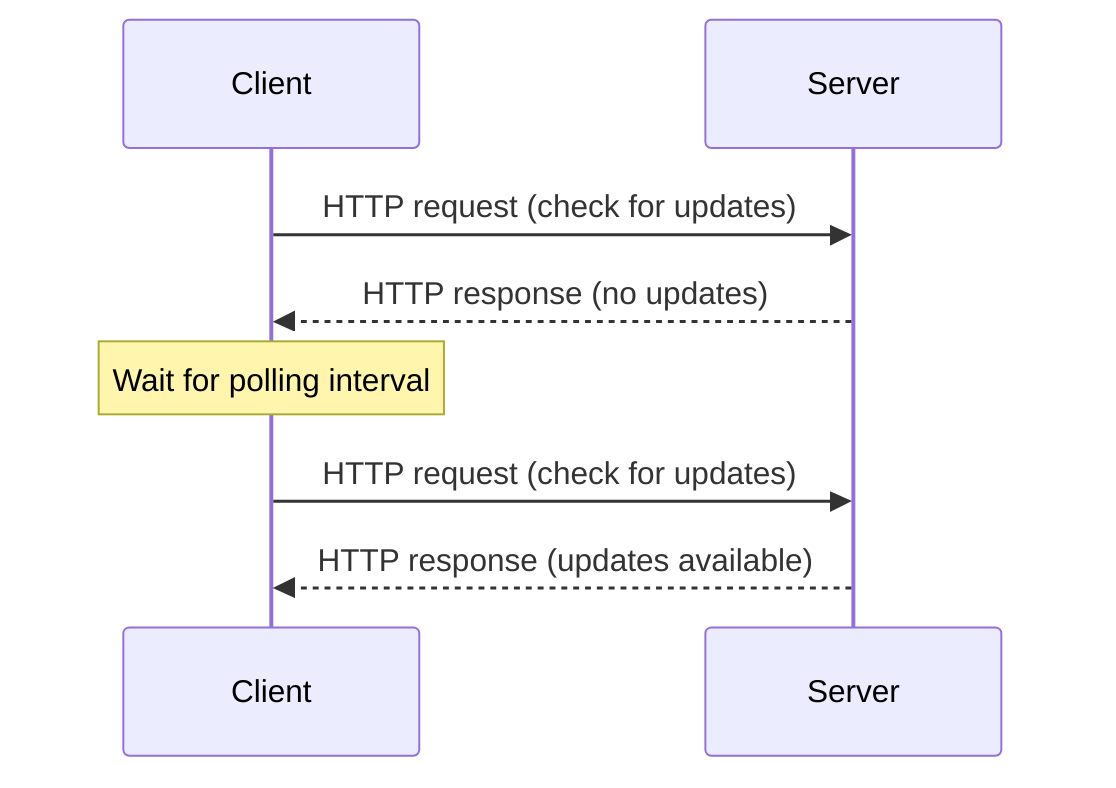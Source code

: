 sequenceDiagram
  participant Client
  participant Server
  Client->>Server: HTTP request (check for updates)
  Server-->>Client: HTTP response (no updates)
  Note over Client: Wait for polling interval
  Client->>Server: HTTP request (check for updates)
  Server-->>Client: HTTP response (updates available)
